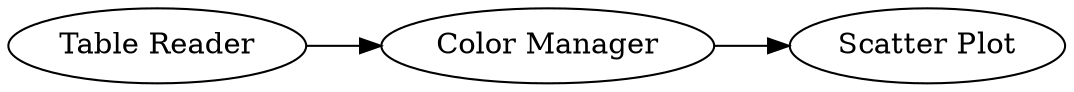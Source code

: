 digraph {
	15 -> 3
	3 -> 5
	5 [label="Scatter Plot"]
	3 [label="Color Manager"]
	15 [label="Table Reader"]
	rankdir=LR
}
